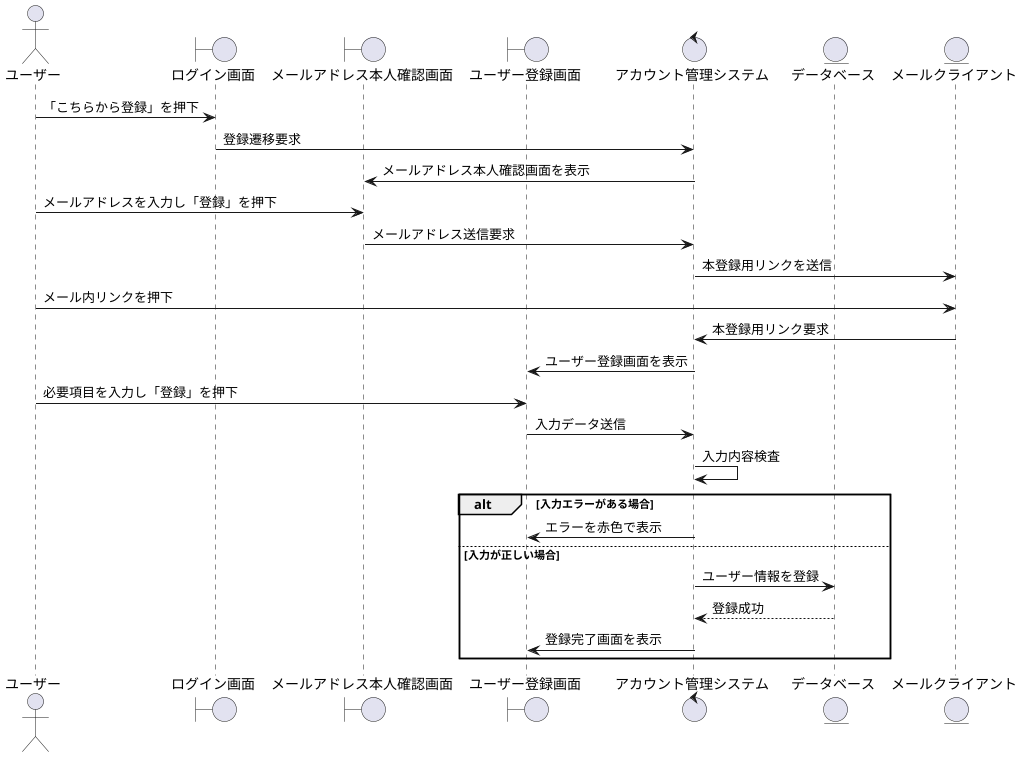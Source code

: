 @startuml
actor ユーザー as User
boundary ログイン画面 as LoginScreen
boundary メールアドレス本人確認画面 as EmailVerificationScreen
boundary ユーザー登録画面 as RegistrationScreen
control アカウント管理システム as AccountSystem
entity データベース as Database
entity メールクライアント as EmailClient

User -> LoginScreen : 「こちらから登録」を押下
LoginScreen -> AccountSystem : 登録遷移要求
AccountSystem -> EmailVerificationScreen : メールアドレス本人確認画面を表示

User -> EmailVerificationScreen : メールアドレスを入力し「登録」を押下
EmailVerificationScreen -> AccountSystem : メールアドレス送信要求
AccountSystem -> EmailClient : 本登録用リンクを送信

User -> EmailClient : メール内リンクを押下
EmailClient -> AccountSystem : 本登録用リンク要求
AccountSystem -> RegistrationScreen : ユーザー登録画面を表示

User -> RegistrationScreen : 必要項目を入力し「登録」を押下
RegistrationScreen -> AccountSystem : 入力データ送信
AccountSystem -> AccountSystem : 入力内容検査
alt 入力エラーがある場合
    AccountSystem -> RegistrationScreen : エラーを赤色で表示
else 入力が正しい場合
    AccountSystem -> Database : ユーザー情報を登録
    Database --> AccountSystem : 登録成功
    AccountSystem -> RegistrationScreen : 登録完了画面を表示
end
@enduml
